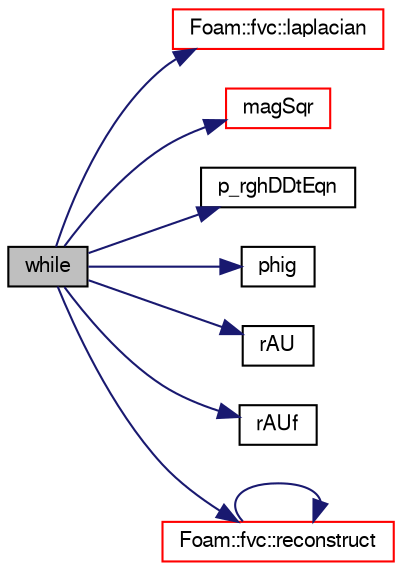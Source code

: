 digraph "while"
{
  bgcolor="transparent";
  edge [fontname="FreeSans",fontsize="10",labelfontname="FreeSans",labelfontsize="10"];
  node [fontname="FreeSans",fontsize="10",shape=record];
  rankdir="LR";
  Node18 [label="while",height=0.2,width=0.4,color="black", fillcolor="grey75", style="filled", fontcolor="black"];
  Node18 -> Node19 [color="midnightblue",fontsize="10",style="solid",fontname="FreeSans"];
  Node19 [label="Foam::fvc::laplacian",height=0.2,width=0.4,color="red",URL="$a21134.html#ac75bff389d0405149b204b0d7ac214cd"];
  Node18 -> Node69 [color="midnightblue",fontsize="10",style="solid",fontname="FreeSans"];
  Node69 [label="magSqr",height=0.2,width=0.4,color="red",URL="$a12539.html#ab0cd33eb018a643a64ca545601530791"];
  Node18 -> Node71 [color="midnightblue",fontsize="10",style="solid",fontname="FreeSans"];
  Node71 [label="p_rghDDtEqn",height=0.2,width=0.4,color="black",URL="$a38039.html#aab86021ac402de18529ad363d829f1b3"];
  Node18 -> Node72 [color="midnightblue",fontsize="10",style="solid",fontname="FreeSans"];
  Node72 [label="phig",height=0.2,width=0.4,color="black",URL="$a38030.html#ab48f5bc6b975de805db0b3f1abbed5c6"];
  Node18 -> Node73 [color="midnightblue",fontsize="10",style="solid",fontname="FreeSans"];
  Node73 [label="rAU",height=0.2,width=0.4,color="black",URL="$a38027.html#a4ae3ff6f0732a8a206a641d7ff2d9f7d"];
  Node18 -> Node74 [color="midnightblue",fontsize="10",style="solid",fontname="FreeSans"];
  Node74 [label="rAUf",height=0.2,width=0.4,color="black",URL="$a38072.html#ae693ae4c2085edc7ebb2aac47e046b2d"];
  Node18 -> Node75 [color="midnightblue",fontsize="10",style="solid",fontname="FreeSans"];
  Node75 [label="Foam::fvc::reconstruct",height=0.2,width=0.4,color="red",URL="$a21134.html#ad8a6471328adb4cddcc0d4cedfa39ca2"];
  Node75 -> Node75 [color="midnightblue",fontsize="10",style="solid",fontname="FreeSans"];
}
